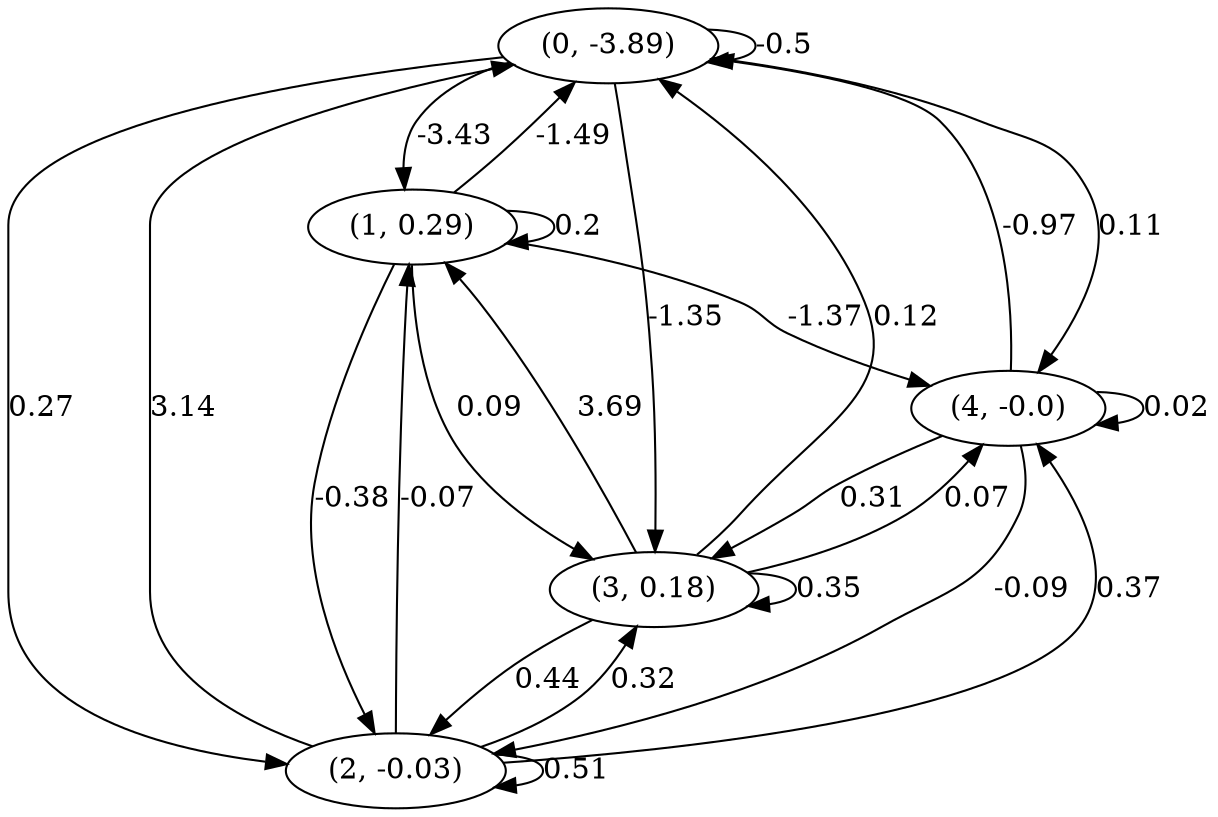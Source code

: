 digraph {
    0 [ label = "(0, -3.89)" ]
    1 [ label = "(1, 0.29)" ]
    2 [ label = "(2, -0.03)" ]
    3 [ label = "(3, 0.18)" ]
    4 [ label = "(4, -0.0)" ]
    0 -> 0 [ label = "-0.5" ]
    1 -> 1 [ label = "0.2" ]
    2 -> 2 [ label = "0.51" ]
    3 -> 3 [ label = "0.35" ]
    4 -> 4 [ label = "0.02" ]
    1 -> 0 [ label = "-1.49" ]
    2 -> 0 [ label = "3.14" ]
    3 -> 0 [ label = "0.12" ]
    4 -> 0 [ label = "-0.97" ]
    0 -> 1 [ label = "-3.43" ]
    2 -> 1 [ label = "-0.07" ]
    3 -> 1 [ label = "3.69" ]
    0 -> 2 [ label = "0.27" ]
    1 -> 2 [ label = "-0.38" ]
    3 -> 2 [ label = "0.44" ]
    4 -> 2 [ label = "-0.09" ]
    0 -> 3 [ label = "-1.35" ]
    1 -> 3 [ label = "0.09" ]
    2 -> 3 [ label = "0.32" ]
    4 -> 3 [ label = "0.31" ]
    0 -> 4 [ label = "0.11" ]
    1 -> 4 [ label = "-1.37" ]
    2 -> 4 [ label = "0.37" ]
    3 -> 4 [ label = "0.07" ]
}


